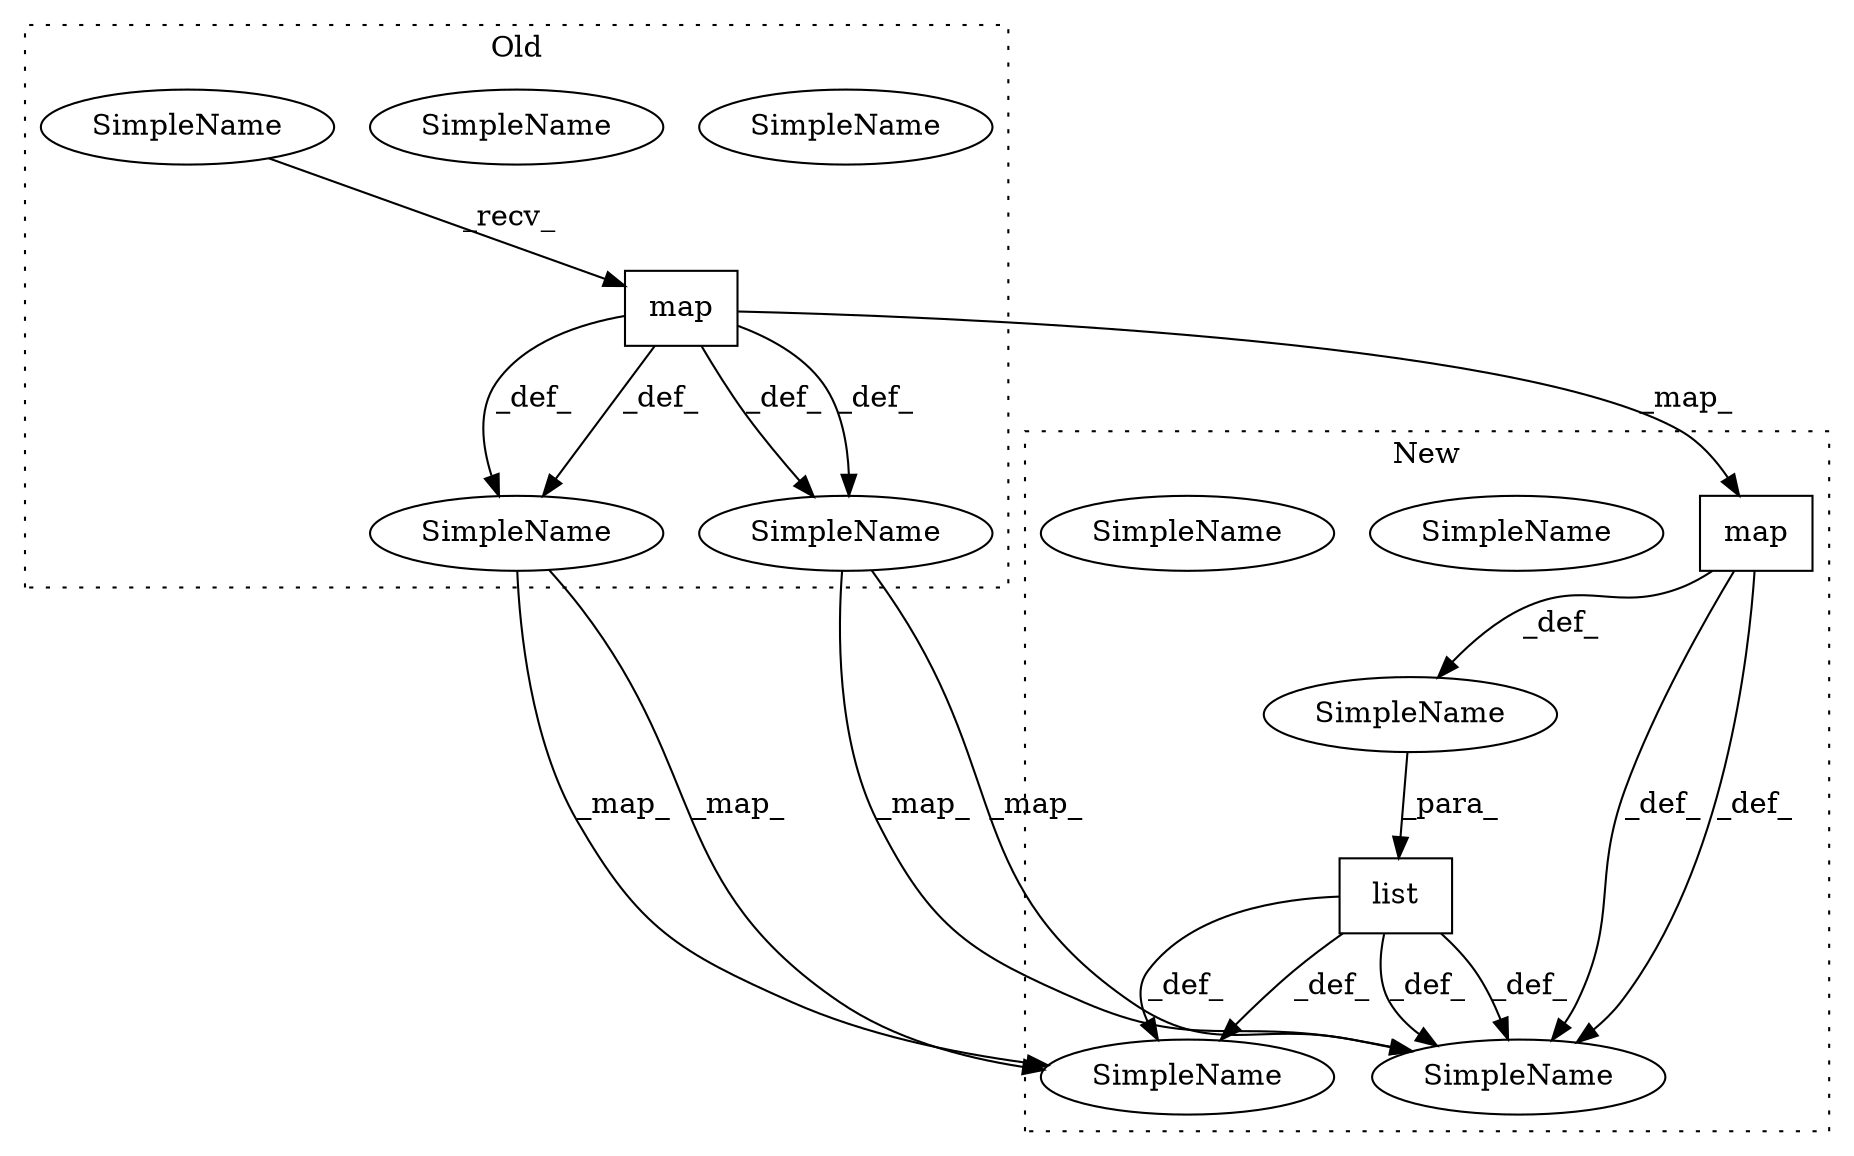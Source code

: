 digraph G {
subgraph cluster0 {
1 [label="map" a="32" s="10011,10030" l="4,1" shape="box"];
3 [label="SimpleName" a="42" s="10040" l="11" shape="ellipse"];
6 [label="SimpleName" a="42" s="10040" l="11" shape="ellipse"];
9 [label="SimpleName" a="42" s="9965" l="9" shape="ellipse"];
12 [label="SimpleName" a="42" s="9965" l="9" shape="ellipse"];
13 [label="SimpleName" a="42" s="10006" l="4" shape="ellipse"];
label = "Old";
style="dotted";
}
subgraph cluster1 {
2 [label="map" a="32" s="9416,9435" l="4,1" shape="box"];
4 [label="SimpleName" a="42" s="9446" l="11" shape="ellipse"];
5 [label="SimpleName" a="42" s="9446" l="11" shape="ellipse"];
7 [label="list" a="32" s="9411,9436" l="5,1" shape="box"];
8 [label="SimpleName" a="42" s="" l="" shape="ellipse"];
10 [label="SimpleName" a="42" s="9370" l="9" shape="ellipse"];
11 [label="SimpleName" a="42" s="9370" l="9" shape="ellipse"];
label = "New";
style="dotted";
}
1 -> 12 [label="_def_"];
1 -> 6 [label="_def_"];
1 -> 6 [label="_def_"];
1 -> 12 [label="_def_"];
1 -> 2 [label="_map_"];
2 -> 11 [label="_def_"];
2 -> 11 [label="_def_"];
2 -> 8 [label="_def_"];
6 -> 5 [label="_map_"];
6 -> 5 [label="_map_"];
7 -> 11 [label="_def_"];
7 -> 11 [label="_def_"];
7 -> 5 [label="_def_"];
7 -> 5 [label="_def_"];
8 -> 7 [label="_para_"];
12 -> 11 [label="_map_"];
12 -> 11 [label="_map_"];
13 -> 1 [label="_recv_"];
}